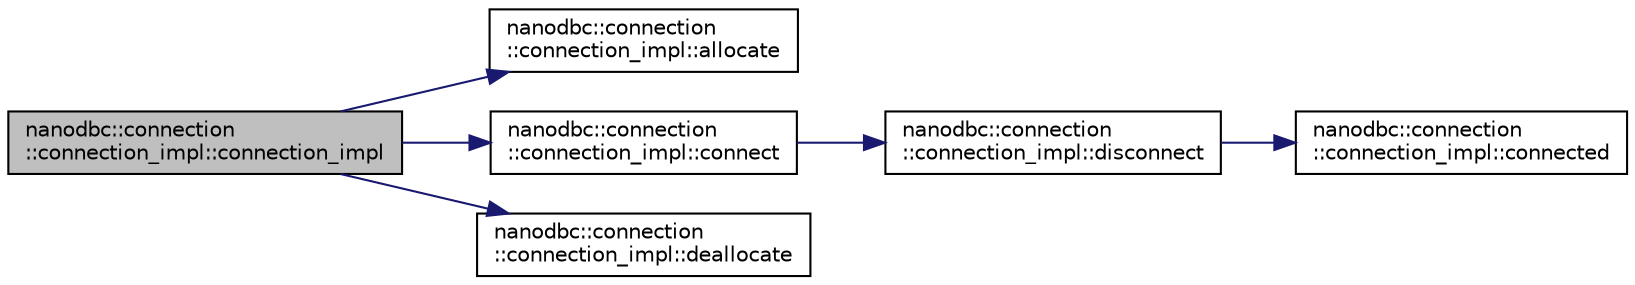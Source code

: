 digraph "nanodbc::connection::connection_impl::connection_impl"
{
 // LATEX_PDF_SIZE
  edge [fontname="Helvetica",fontsize="10",labelfontname="Helvetica",labelfontsize="10"];
  node [fontname="Helvetica",fontsize="10",shape=record];
  rankdir="LR";
  Node11 [label="nanodbc::connection\l::connection_impl::connection_impl",height=0.2,width=0.4,color="black", fillcolor="grey75", style="filled", fontcolor="black",tooltip=" "];
  Node11 -> Node12 [color="midnightblue",fontsize="10",style="solid",fontname="Helvetica"];
  Node12 [label="nanodbc::connection\l::connection_impl::allocate",height=0.2,width=0.4,color="black", fillcolor="white", style="filled",URL="$classnanodbc_1_1connection_1_1connection__impl.html#aa7d28fafbb50c17a176f878b72c3bca5",tooltip=" "];
  Node11 -> Node13 [color="midnightblue",fontsize="10",style="solid",fontname="Helvetica"];
  Node13 [label="nanodbc::connection\l::connection_impl::connect",height=0.2,width=0.4,color="black", fillcolor="white", style="filled",URL="$classnanodbc_1_1connection_1_1connection__impl.html#a6ed45f56511103a8ecd44c86f9da7460",tooltip=" "];
  Node13 -> Node14 [color="midnightblue",fontsize="10",style="solid",fontname="Helvetica"];
  Node14 [label="nanodbc::connection\l::connection_impl::disconnect",height=0.2,width=0.4,color="black", fillcolor="white", style="filled",URL="$classnanodbc_1_1connection_1_1connection__impl.html#a0a79ee37a932f7b8e4ad42d25382f593",tooltip=" "];
  Node14 -> Node15 [color="midnightblue",fontsize="10",style="solid",fontname="Helvetica"];
  Node15 [label="nanodbc::connection\l::connection_impl::connected",height=0.2,width=0.4,color="black", fillcolor="white", style="filled",URL="$classnanodbc_1_1connection_1_1connection__impl.html#a07e1296c6fef6975a2e18960d7c4eaf8",tooltip=" "];
  Node11 -> Node16 [color="midnightblue",fontsize="10",style="solid",fontname="Helvetica"];
  Node16 [label="nanodbc::connection\l::connection_impl::deallocate",height=0.2,width=0.4,color="black", fillcolor="white", style="filled",URL="$classnanodbc_1_1connection_1_1connection__impl.html#a5b1ade50d637ba3c7b99c35cd07a73c5",tooltip=" "];
}
